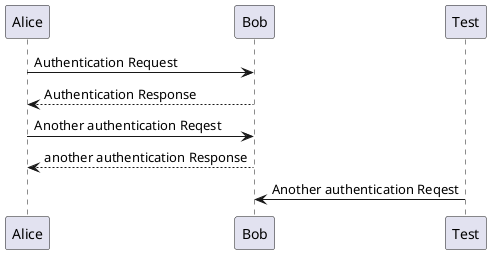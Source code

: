 @startuml
Alice -> Bob: Authentication Request
Bob --> Alice: Authentication Response

Alice -> Bob: Another authentication Reqest
Alice <-- Bob: another authentication Response
Test -> Bob: Another authentication Reqest
@enduml